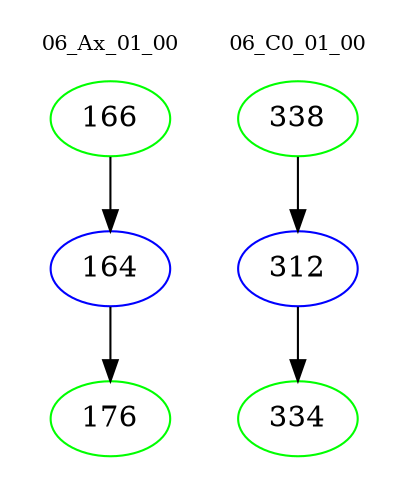 digraph{
subgraph cluster_0 {
color = white
label = "06_Ax_01_00";
fontsize=10;
T0_166 [label="166", color="green"]
T0_166 -> T0_164 [color="black"]
T0_164 [label="164", color="blue"]
T0_164 -> T0_176 [color="black"]
T0_176 [label="176", color="green"]
}
subgraph cluster_1 {
color = white
label = "06_C0_01_00";
fontsize=10;
T1_338 [label="338", color="green"]
T1_338 -> T1_312 [color="black"]
T1_312 [label="312", color="blue"]
T1_312 -> T1_334 [color="black"]
T1_334 [label="334", color="green"]
}
}
